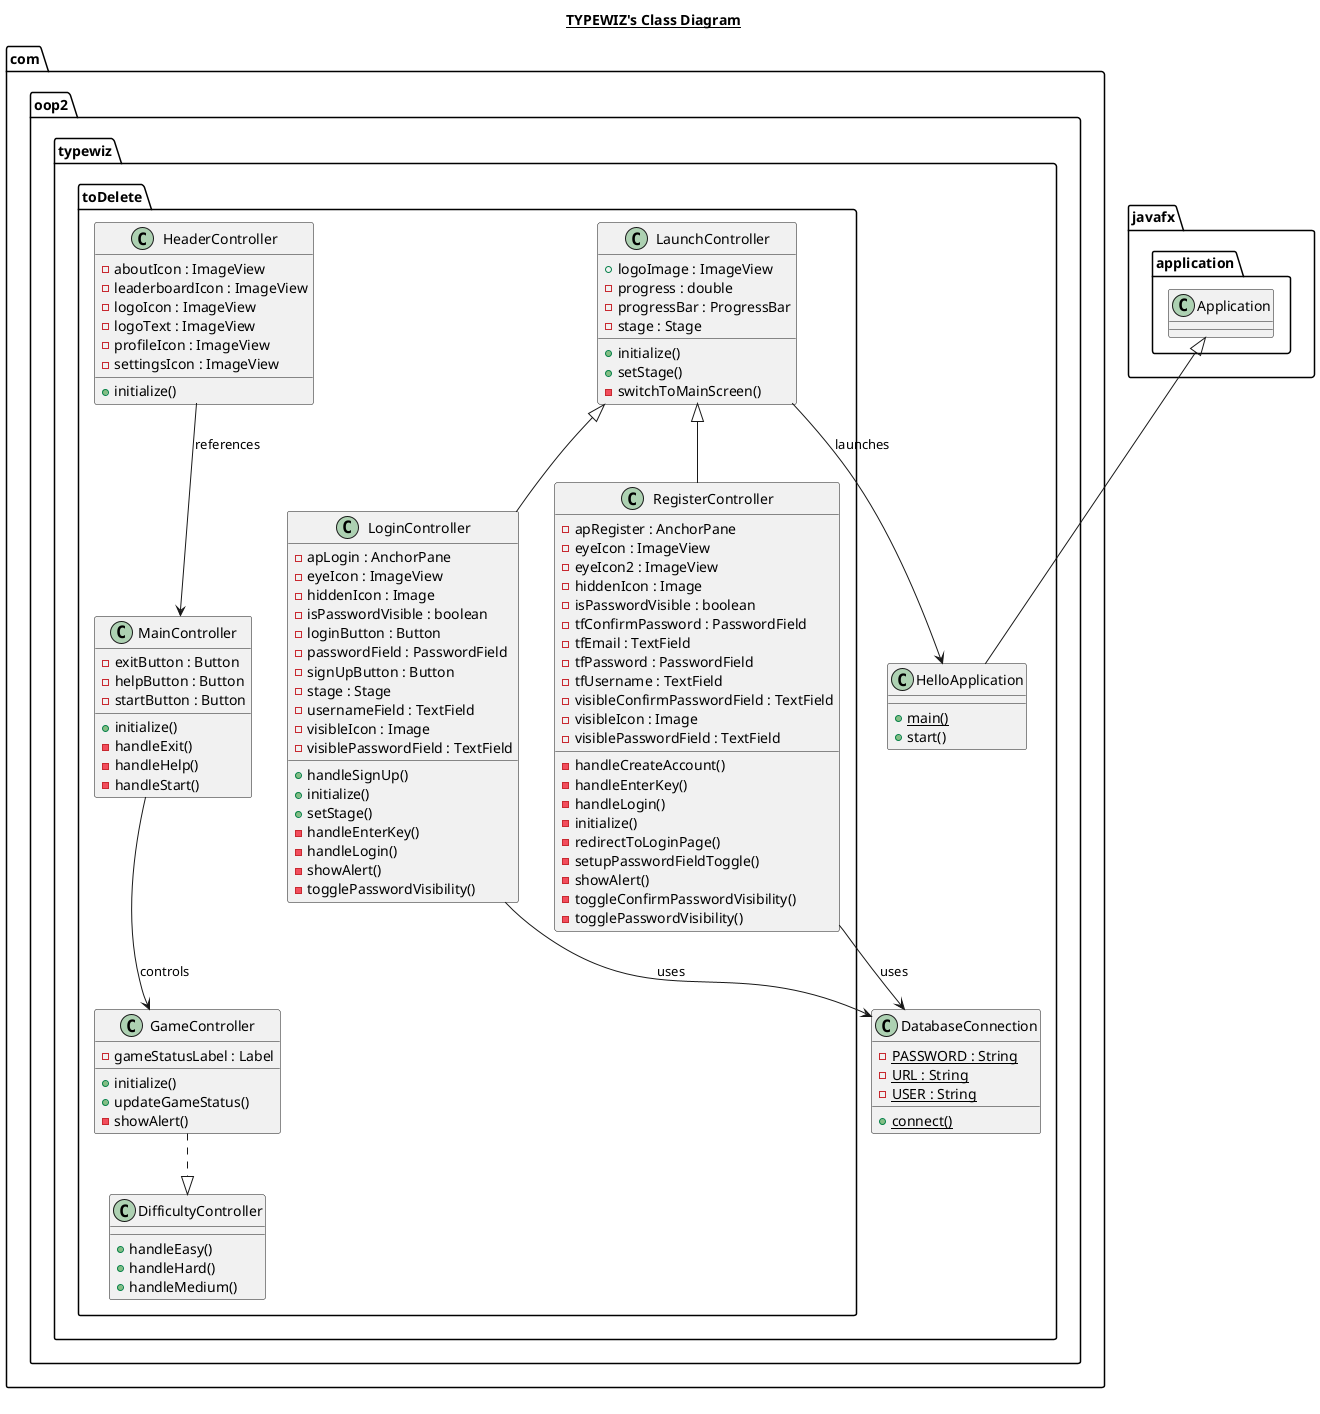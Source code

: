 @startuml

title __TYPEWIZ's Class Diagram__

class com.oop2.typewiz.DatabaseConnection {
    {static} - PASSWORD : String
    {static} - URL : String
    {static} - USER : String
    {static} + connect()
}

class com.oop2.typewiz.toDelete.DifficultyController {
    + handleEasy()
    + handleHard()
    + handleMedium()
}

class com.oop2.typewiz.toDelete.GameController {
    - gameStatusLabel : Label
    + initialize()
    + updateGameStatus()
    - showAlert()
}

class com.oop2.typewiz.toDelete.HeaderController {
    - aboutIcon : ImageView
    - leaderboardIcon : ImageView
    - logoIcon : ImageView
    - logoText : ImageView
    - profileIcon : ImageView
    - settingsIcon : ImageView
    + initialize()
}

class com.oop2.typewiz.HelloApplication {
    {static} + main()
    + start()
}

class com.oop2.typewiz.toDelete.LaunchController {
    + logoImage : ImageView
    - progress : double
    - progressBar : ProgressBar
    - stage : Stage
    + initialize()
    + setStage()
    - switchToMainScreen()
}

class com.oop2.typewiz.toDelete.LoginController {
    - apLogin : AnchorPane
    - eyeIcon : ImageView
    - hiddenIcon : Image
    - isPasswordVisible : boolean
    - loginButton : Button
    - passwordField : PasswordField
    - signUpButton : Button
    - stage : Stage
    - usernameField : TextField
    - visibleIcon : Image
    - visiblePasswordField : TextField
    + handleSignUp()
    + initialize()
    + setStage()
    - handleEnterKey()
    - handleLogin()
    - showAlert()
    - togglePasswordVisibility()
}

class com.oop2.typewiz.toDelete.MainController {
    - exitButton : Button
    - helpButton : Button
    - startButton : Button
    + initialize()
    - handleExit()
    - handleHelp()
    - handleStart()
}

class com.oop2.typewiz.toDelete.RegisterController {
    - apRegister : AnchorPane
    - eyeIcon : ImageView
    - eyeIcon2 : ImageView
    - hiddenIcon : Image
    - isPasswordVisible : boolean
    - tfConfirmPassword : PasswordField
    - tfEmail : TextField
    - tfPassword : PasswordField
    - tfUsername : TextField
    - visibleConfirmPasswordField : TextField
    - visibleIcon : Image
    - visiblePasswordField : TextField
    - handleCreateAccount()
    - handleEnterKey()
    - handleLogin()
    - initialize()
    - redirectToLoginPage()
    - setupPasswordFieldToggle()
    - showAlert()
    - toggleConfirmPasswordVisibility()
    - togglePasswordVisibility()
}

' EXISTING Inheritance
com.oop2.typewiz.HelloApplication -up-|> javafx.application.Application

' ========== ADDED INHERITANCES (Multi-level) ==========
com.oop2.typewiz.toDelete.LoginController -up-|> com.oop2.typewiz.toDelete.LaunchController
com.oop2.typewiz.toDelete.RegisterController -up-|> com.oop2.typewiz.toDelete.LaunchController

' ========== MULTIPLE INHERITANCE (using interfaces style arrows) ==========
com.oop2.typewiz.toDelete.GameController ..|> com.oop2.typewiz.toDelete.DifficultyController

' ========== ASSOCIATIONS / RELATIONSHIPS ==========
com.oop2.typewiz.toDelete.LoginController --> com.oop2.typewiz.DatabaseConnection : uses
com.oop2.typewiz.toDelete.RegisterController --> com.oop2.typewiz.DatabaseConnection : uses
com.oop2.typewiz.toDelete.MainController --> com.oop2.typewiz.toDelete.GameController : controls
com.oop2.typewiz.toDelete.HeaderController --> com.oop2.typewiz.toDelete.MainController : references
com.oop2.typewiz.toDelete.LaunchController --> com.oop2.typewiz.HelloApplication : launches

right footer

endfooter

@enduml
